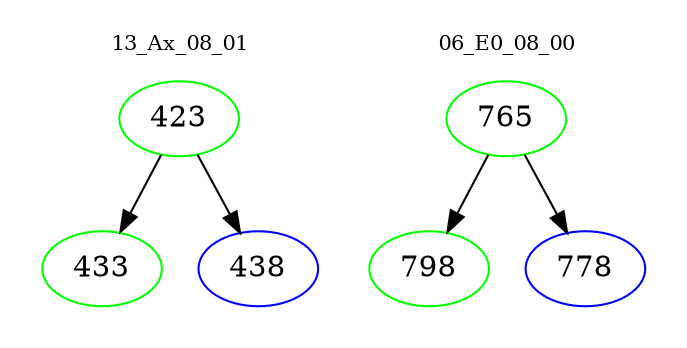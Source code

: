 digraph{
subgraph cluster_0 {
color = white
label = "13_Ax_08_01";
fontsize=10;
T0_423 [label="423", color="green"]
T0_423 -> T0_433 [color="black"]
T0_433 [label="433", color="green"]
T0_423 -> T0_438 [color="black"]
T0_438 [label="438", color="blue"]
}
subgraph cluster_1 {
color = white
label = "06_E0_08_00";
fontsize=10;
T1_765 [label="765", color="green"]
T1_765 -> T1_798 [color="black"]
T1_798 [label="798", color="green"]
T1_765 -> T1_778 [color="black"]
T1_778 [label="778", color="blue"]
}
}
